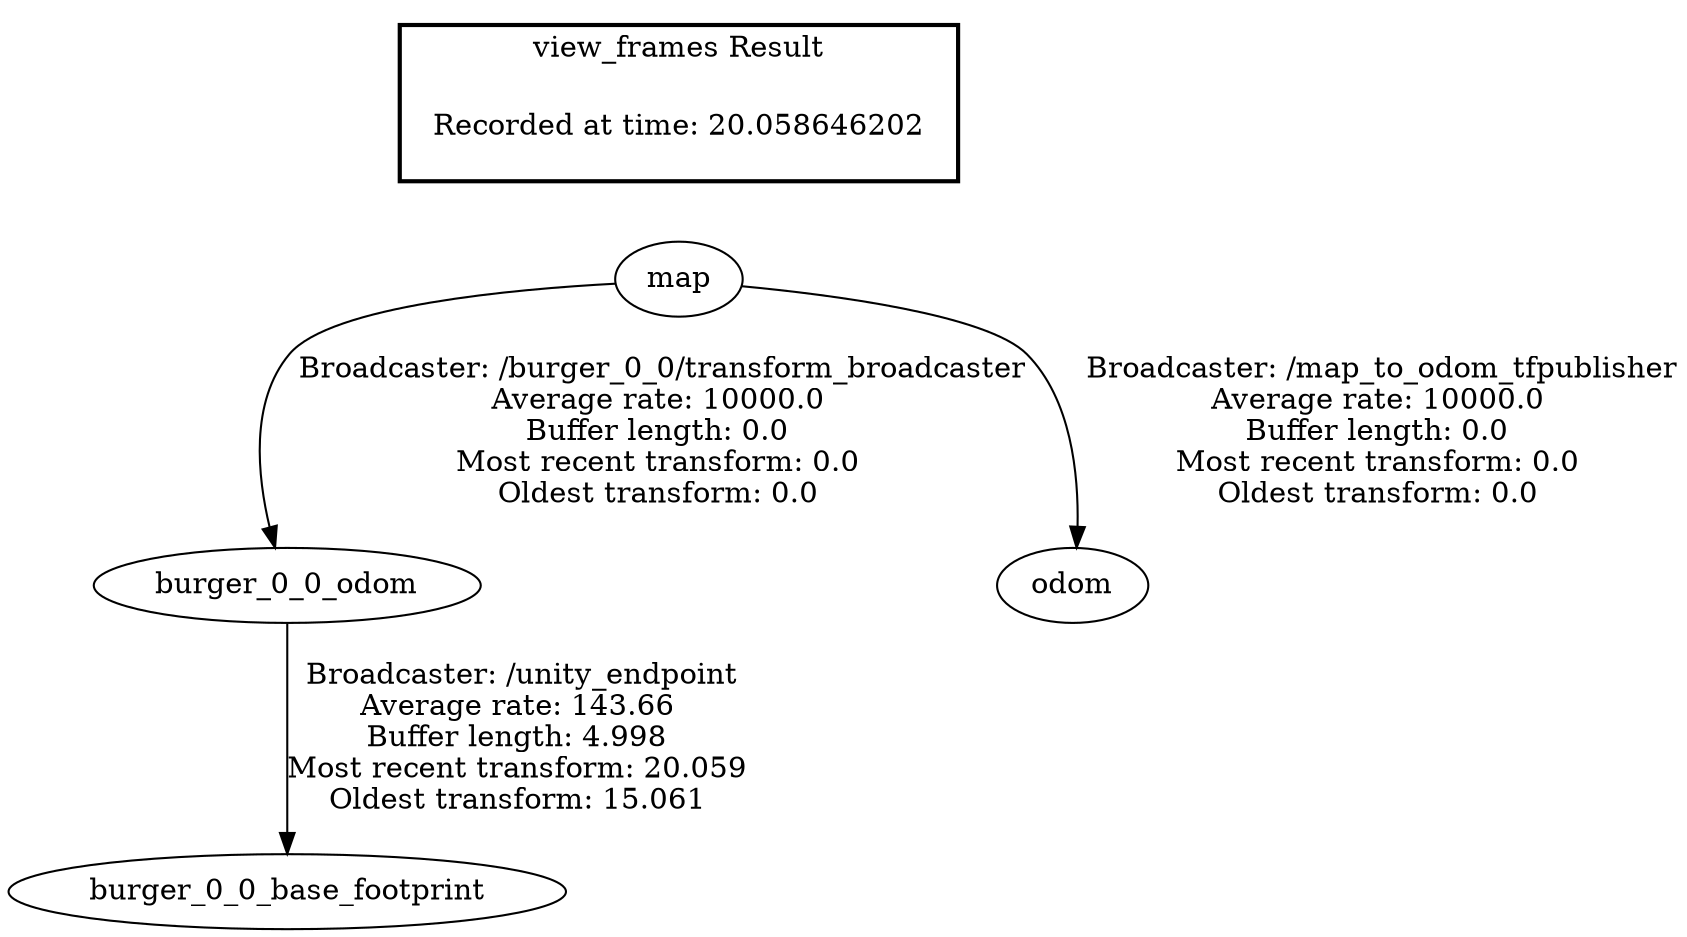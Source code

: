 digraph G {
"map" -> "burger_0_0_odom"[label=" Broadcaster: /burger_0_0/transform_broadcaster\nAverage rate: 10000.0\nBuffer length: 0.0\nMost recent transform: 0.0\nOldest transform: 0.0\n"];
"map" -> "odom"[label=" Broadcaster: /map_to_odom_tfpublisher\nAverage rate: 10000.0\nBuffer length: 0.0\nMost recent transform: 0.0\nOldest transform: 0.0\n"];
"burger_0_0_odom" -> "burger_0_0_base_footprint"[label=" Broadcaster: /unity_endpoint\nAverage rate: 143.66\nBuffer length: 4.998\nMost recent transform: 20.059\nOldest transform: 15.061\n"];
edge [style=invis];
 subgraph cluster_legend { style=bold; color=black; label ="view_frames Result";
"Recorded at time: 20.058646202"[ shape=plaintext ] ;
}->"map";
}